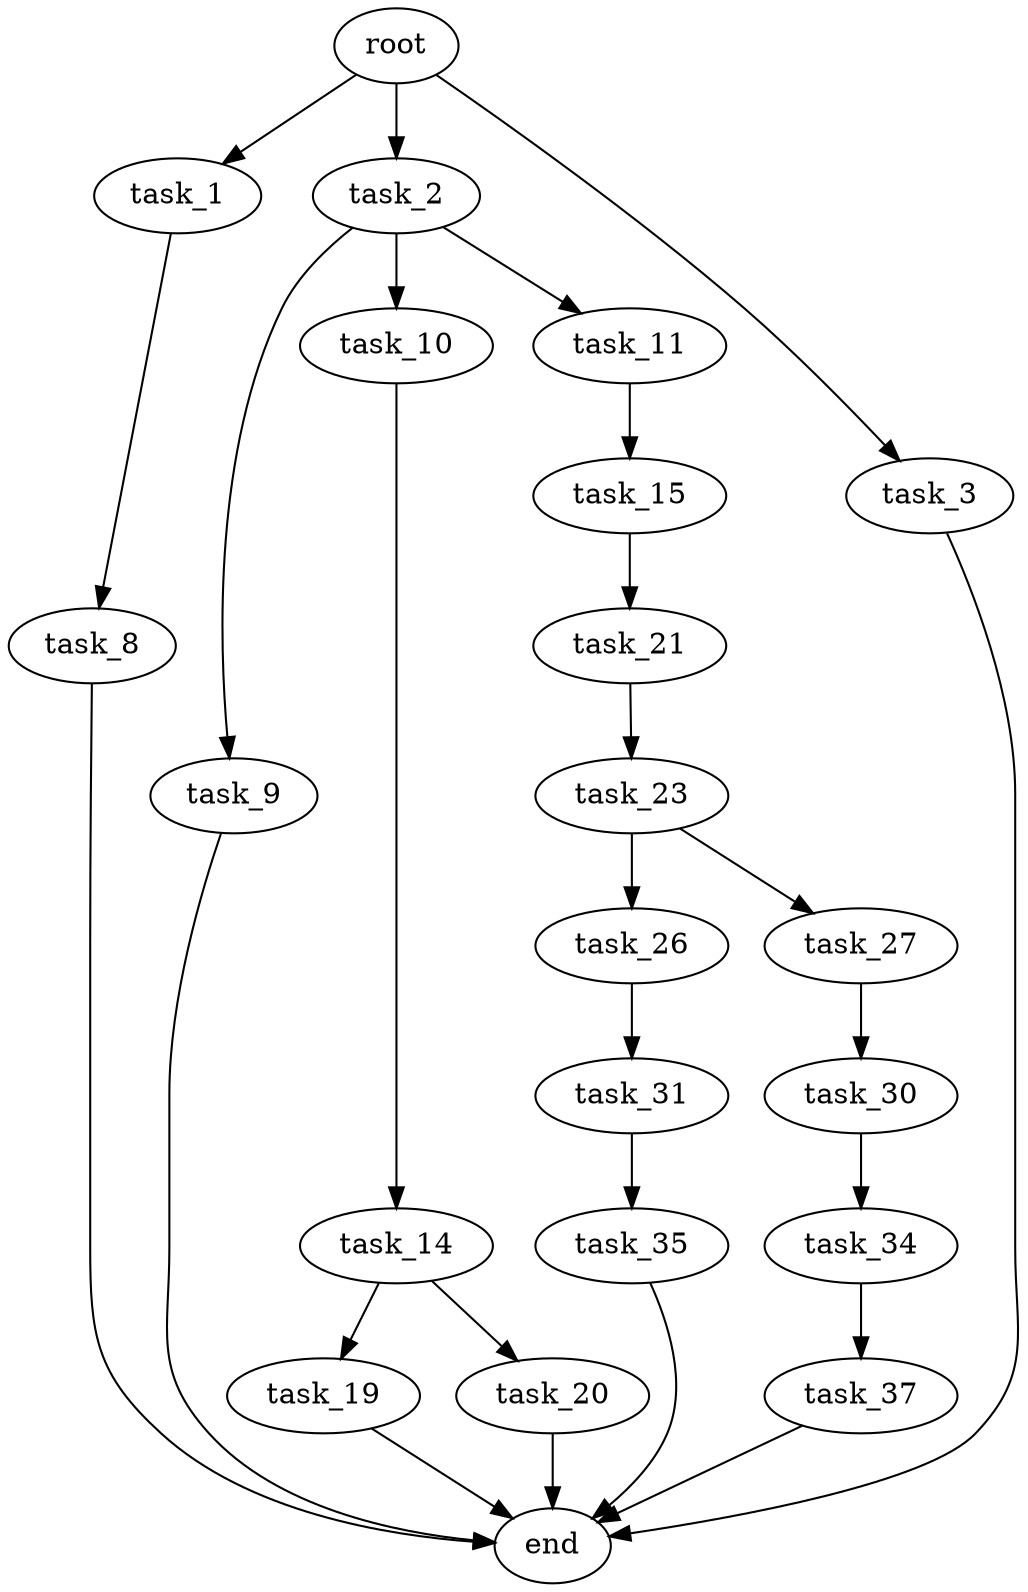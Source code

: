 digraph G {
  root [size="0.000000"];
  task_1 [size="553891223596.000000"];
  task_2 [size="368293445632.000000"];
  task_3 [size="253065013001.000000"];
  task_8 [size="8589934592.000000"];
  task_9 [size="782757789696.000000"];
  task_10 [size="45435586812.000000"];
  task_11 [size="411185889005.000000"];
  task_14 [size="6241736276.000000"];
  task_15 [size="30641962680.000000"];
  task_19 [size="261399807842.000000"];
  task_20 [size="68719476736.000000"];
  task_21 [size="68719476736.000000"];
  task_23 [size="2593719224.000000"];
  task_26 [size="17646923915.000000"];
  task_27 [size="297088651179.000000"];
  task_30 [size="368293445632.000000"];
  task_31 [size="4335280562.000000"];
  task_34 [size="2846104869.000000"];
  task_35 [size="43485021901.000000"];
  task_37 [size="134217728000.000000"];
  end [size="0.000000"];

  root -> task_1 [size="1.000000"];
  root -> task_2 [size="1.000000"];
  root -> task_3 [size="1.000000"];
  task_1 -> task_8 [size="679477248.000000"];
  task_2 -> task_9 [size="411041792.000000"];
  task_2 -> task_10 [size="411041792.000000"];
  task_2 -> task_11 [size="411041792.000000"];
  task_3 -> end [size="1.000000"];
  task_8 -> end [size="1.000000"];
  task_9 -> end [size="1.000000"];
  task_10 -> task_14 [size="75497472.000000"];
  task_11 -> task_15 [size="411041792.000000"];
  task_14 -> task_19 [size="134217728.000000"];
  task_14 -> task_20 [size="134217728.000000"];
  task_15 -> task_21 [size="536870912.000000"];
  task_19 -> end [size="1.000000"];
  task_20 -> end [size="1.000000"];
  task_21 -> task_23 [size="134217728.000000"];
  task_23 -> task_26 [size="134217728.000000"];
  task_23 -> task_27 [size="134217728.000000"];
  task_26 -> task_31 [size="411041792.000000"];
  task_27 -> task_30 [size="209715200.000000"];
  task_30 -> task_34 [size="411041792.000000"];
  task_31 -> task_35 [size="209715200.000000"];
  task_34 -> task_37 [size="75497472.000000"];
  task_35 -> end [size="1.000000"];
  task_37 -> end [size="1.000000"];
}
